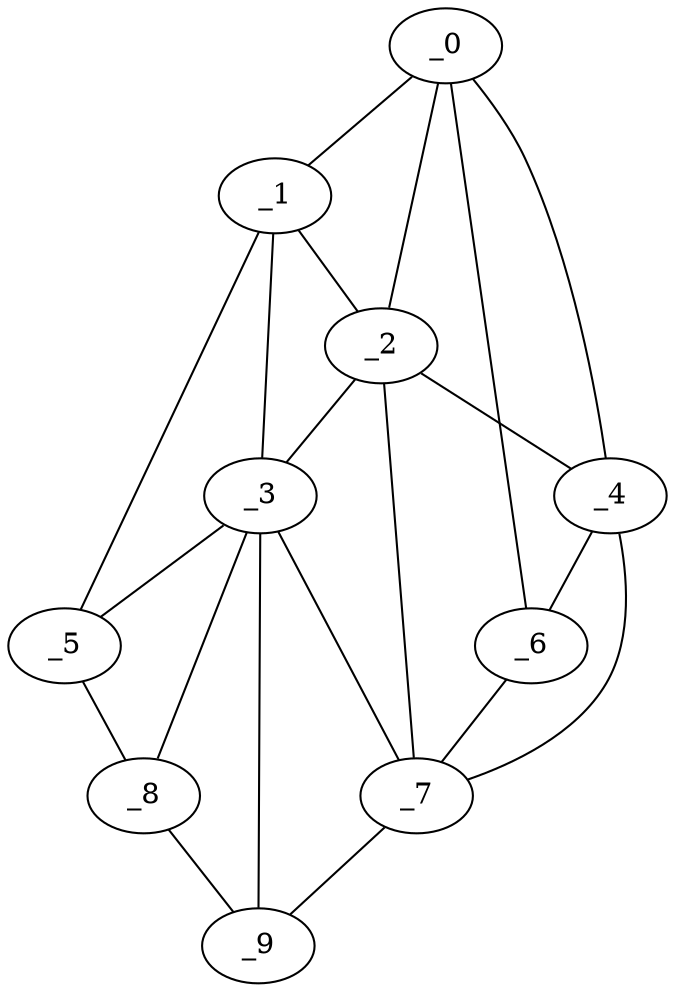 graph "obj45__220.gxl" {
	_0	 [x=19,
		y=30];
	_1	 [x=24,
		y=63];
	_0 -- _1	 [valence=1];
	_2	 [x=31,
		y=37];
	_0 -- _2	 [valence=2];
	_4	 [x=32,
		y=22];
	_0 -- _4	 [valence=2];
	_6	 [x=35,
		y=14];
	_0 -- _6	 [valence=1];
	_1 -- _2	 [valence=2];
	_3	 [x=31,
		y=64];
	_1 -- _3	 [valence=1];
	_5	 [x=32,
		y=79];
	_1 -- _5	 [valence=1];
	_2 -- _3	 [valence=2];
	_2 -- _4	 [valence=2];
	_7	 [x=76,
		y=7];
	_2 -- _7	 [valence=1];
	_3 -- _5	 [valence=2];
	_3 -- _7	 [valence=2];
	_8	 [x=116,
		y=114];
	_3 -- _8	 [valence=1];
	_9	 [x=119,
		y=15];
	_3 -- _9	 [valence=2];
	_4 -- _6	 [valence=2];
	_4 -- _7	 [valence=2];
	_5 -- _8	 [valence=1];
	_6 -- _7	 [valence=1];
	_7 -- _9	 [valence=1];
	_8 -- _9	 [valence=1];
}
